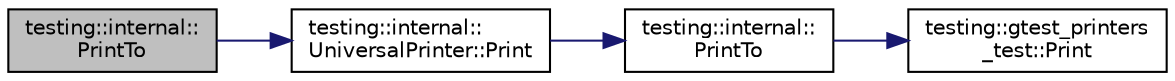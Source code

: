 digraph "testing::internal::PrintTo"
{
  edge [fontname="Helvetica",fontsize="10",labelfontname="Helvetica",labelfontsize="10"];
  node [fontname="Helvetica",fontsize="10",shape=record];
  rankdir="LR";
  Node2623 [label="testing::internal::\lPrintTo",height=0.2,width=0.4,color="black", fillcolor="grey75", style="filled", fontcolor="black"];
  Node2623 -> Node2624 [color="midnightblue",fontsize="10",style="solid",fontname="Helvetica"];
  Node2624 [label="testing::internal::\lUniversalPrinter::Print",height=0.2,width=0.4,color="black", fillcolor="white", style="filled",URL="$d7/d76/classtesting_1_1internal_1_1_universal_printer.html#aecec021e1abbaa260b701e24e3fe33eb"];
  Node2624 -> Node2625 [color="midnightblue",fontsize="10",style="solid",fontname="Helvetica"];
  Node2625 [label="testing::internal::\lPrintTo",height=0.2,width=0.4,color="black", fillcolor="white", style="filled",URL="$d0/da7/namespacetesting_1_1internal.html#af2c33928facbf2edf7af564278724d98"];
  Node2625 -> Node2626 [color="midnightblue",fontsize="10",style="solid",fontname="Helvetica"];
  Node2626 [label="testing::gtest_printers\l_test::Print",height=0.2,width=0.4,color="black", fillcolor="white", style="filled",URL="$dd/d01/namespacetesting_1_1gtest__printers__test.html#ab1fefdb330a473343afa3cc6d46a65f6"];
}
